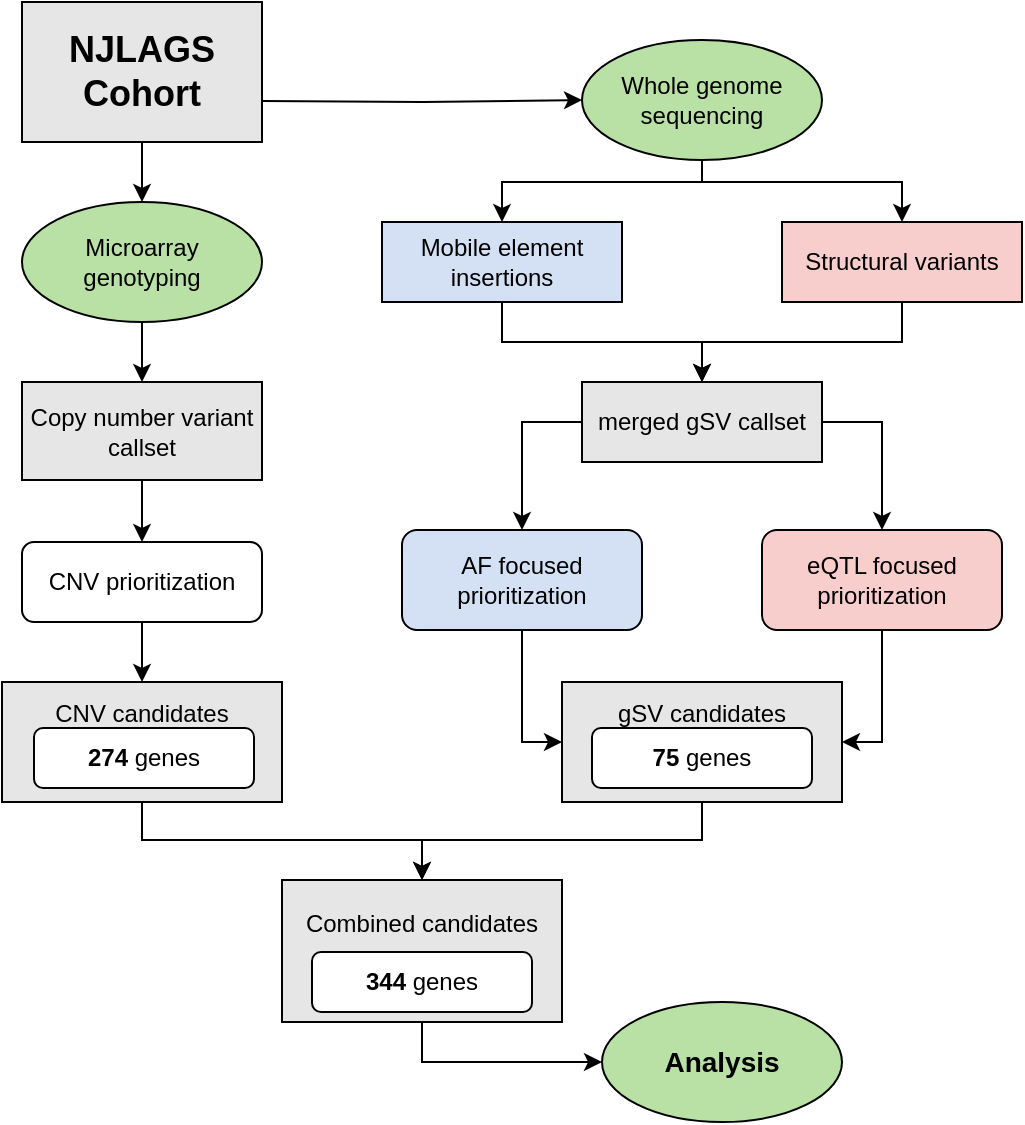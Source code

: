 <mxfile version="21.5.0" type="github">
  <diagram id="C5RBs43oDa-KdzZeNtuy" name="Page-1">
    <mxGraphModel dx="875" dy="431" grid="1" gridSize="10" guides="1" tooltips="1" connect="1" arrows="1" fold="1" page="1" pageScale="1" pageWidth="827" pageHeight="1169" math="0" shadow="0">
      <root>
        <mxCell id="WIyWlLk6GJQsqaUBKTNV-0" />
        <mxCell id="WIyWlLk6GJQsqaUBKTNV-1" parent="WIyWlLk6GJQsqaUBKTNV-0" />
        <mxCell id="5jc6JVskAi0j-pt9OFvf-29" style="edgeStyle=orthogonalEdgeStyle;rounded=0;orthogonalLoop=1;jettySize=auto;html=1;exitX=0.5;exitY=1;exitDx=0;exitDy=0;entryX=0.5;entryY=0;entryDx=0;entryDy=0;" edge="1" parent="WIyWlLk6GJQsqaUBKTNV-1" source="5jc6JVskAi0j-pt9OFvf-0" target="5jc6JVskAi0j-pt9OFvf-4">
          <mxGeometry relative="1" as="geometry" />
        </mxCell>
        <mxCell id="5jc6JVskAi0j-pt9OFvf-34" style="edgeStyle=orthogonalEdgeStyle;rounded=0;orthogonalLoop=1;jettySize=auto;html=1;exitX=1;exitY=0.75;exitDx=0;exitDy=0;entryX=0;entryY=0.5;entryDx=0;entryDy=0;" edge="1" parent="WIyWlLk6GJQsqaUBKTNV-1">
          <mxGeometry relative="1" as="geometry">
            <mxPoint x="160" y="79.5" as="sourcePoint" />
            <mxPoint x="320" y="79" as="targetPoint" />
          </mxGeometry>
        </mxCell>
        <mxCell id="5jc6JVskAi0j-pt9OFvf-0" value="&lt;font style=&quot;font-size: 18px;&quot;&gt;&lt;b&gt;NJLAGS Cohort&lt;/b&gt;&lt;/font&gt;" style="rounded=0;whiteSpace=wrap;html=1;fillColor=#E6E6E6;" vertex="1" parent="WIyWlLk6GJQsqaUBKTNV-1">
          <mxGeometry x="40" y="30" width="120" height="70" as="geometry" />
        </mxCell>
        <mxCell id="5jc6JVskAi0j-pt9OFvf-30" style="edgeStyle=orthogonalEdgeStyle;rounded=0;orthogonalLoop=1;jettySize=auto;html=1;exitX=0.5;exitY=1;exitDx=0;exitDy=0;entryX=0.5;entryY=0;entryDx=0;entryDy=0;" edge="1" parent="WIyWlLk6GJQsqaUBKTNV-1" source="5jc6JVskAi0j-pt9OFvf-4" target="5jc6JVskAi0j-pt9OFvf-13">
          <mxGeometry relative="1" as="geometry" />
        </mxCell>
        <mxCell id="5jc6JVskAi0j-pt9OFvf-4" value="Microarray genotyping" style="ellipse;whiteSpace=wrap;html=1;fillColor=#B9E0A5;" vertex="1" parent="WIyWlLk6GJQsqaUBKTNV-1">
          <mxGeometry x="40" y="130" width="120" height="60" as="geometry" />
        </mxCell>
        <mxCell id="5jc6JVskAi0j-pt9OFvf-35" style="edgeStyle=orthogonalEdgeStyle;rounded=0;orthogonalLoop=1;jettySize=auto;html=1;entryX=0.5;entryY=0;entryDx=0;entryDy=0;" edge="1" parent="WIyWlLk6GJQsqaUBKTNV-1" target="5jc6JVskAi0j-pt9OFvf-9">
          <mxGeometry relative="1" as="geometry">
            <mxPoint x="380" y="112" as="sourcePoint" />
            <Array as="points">
              <mxPoint x="380" y="120" />
              <mxPoint x="280" y="120" />
            </Array>
          </mxGeometry>
        </mxCell>
        <mxCell id="5jc6JVskAi0j-pt9OFvf-36" style="edgeStyle=orthogonalEdgeStyle;rounded=0;orthogonalLoop=1;jettySize=auto;html=1;exitX=0.5;exitY=1;exitDx=0;exitDy=0;entryX=0.5;entryY=0;entryDx=0;entryDy=0;" edge="1" parent="WIyWlLk6GJQsqaUBKTNV-1" source="5jc6JVskAi0j-pt9OFvf-5" target="5jc6JVskAi0j-pt9OFvf-10">
          <mxGeometry relative="1" as="geometry">
            <Array as="points">
              <mxPoint x="380" y="120" />
              <mxPoint x="480" y="120" />
            </Array>
          </mxGeometry>
        </mxCell>
        <mxCell id="5jc6JVskAi0j-pt9OFvf-5" value="Whole genome sequencing" style="ellipse;whiteSpace=wrap;html=1;fillColor=#B9E0A5;" vertex="1" parent="WIyWlLk6GJQsqaUBKTNV-1">
          <mxGeometry x="320" y="49" width="120" height="60" as="geometry" />
        </mxCell>
        <mxCell id="5jc6JVskAi0j-pt9OFvf-37" style="edgeStyle=orthogonalEdgeStyle;rounded=0;orthogonalLoop=1;jettySize=auto;html=1;exitX=0.5;exitY=1;exitDx=0;exitDy=0;entryX=0.5;entryY=0;entryDx=0;entryDy=0;" edge="1" parent="WIyWlLk6GJQsqaUBKTNV-1" source="5jc6JVskAi0j-pt9OFvf-9" target="5jc6JVskAi0j-pt9OFvf-11">
          <mxGeometry relative="1" as="geometry">
            <Array as="points">
              <mxPoint x="280" y="200" />
              <mxPoint x="380" y="200" />
            </Array>
          </mxGeometry>
        </mxCell>
        <mxCell id="5jc6JVskAi0j-pt9OFvf-9" value="Mobile element insertions" style="rounded=0;whiteSpace=wrap;html=1;fillColor=#D4E1F5;" vertex="1" parent="WIyWlLk6GJQsqaUBKTNV-1">
          <mxGeometry x="220" y="140" width="120" height="40" as="geometry" />
        </mxCell>
        <mxCell id="5jc6JVskAi0j-pt9OFvf-40" style="edgeStyle=orthogonalEdgeStyle;rounded=0;orthogonalLoop=1;jettySize=auto;html=1;exitX=0.5;exitY=1;exitDx=0;exitDy=0;entryX=0.5;entryY=0;entryDx=0;entryDy=0;" edge="1" parent="WIyWlLk6GJQsqaUBKTNV-1" source="5jc6JVskAi0j-pt9OFvf-10" target="5jc6JVskAi0j-pt9OFvf-11">
          <mxGeometry relative="1" as="geometry">
            <Array as="points">
              <mxPoint x="480" y="200" />
              <mxPoint x="380" y="200" />
            </Array>
          </mxGeometry>
        </mxCell>
        <mxCell id="5jc6JVskAi0j-pt9OFvf-10" value="Structural variants" style="rounded=0;whiteSpace=wrap;html=1;fillColor=#F8CECC;" vertex="1" parent="WIyWlLk6GJQsqaUBKTNV-1">
          <mxGeometry x="420" y="140" width="120" height="40" as="geometry" />
        </mxCell>
        <mxCell id="5jc6JVskAi0j-pt9OFvf-41" style="edgeStyle=orthogonalEdgeStyle;rounded=0;orthogonalLoop=1;jettySize=auto;html=1;exitX=0;exitY=0.5;exitDx=0;exitDy=0;entryX=0.5;entryY=0;entryDx=0;entryDy=0;" edge="1" parent="WIyWlLk6GJQsqaUBKTNV-1" source="5jc6JVskAi0j-pt9OFvf-11" target="5jc6JVskAi0j-pt9OFvf-15">
          <mxGeometry relative="1" as="geometry" />
        </mxCell>
        <mxCell id="5jc6JVskAi0j-pt9OFvf-42" style="edgeStyle=orthogonalEdgeStyle;rounded=0;orthogonalLoop=1;jettySize=auto;html=1;exitX=1;exitY=0.5;exitDx=0;exitDy=0;entryX=0.5;entryY=0;entryDx=0;entryDy=0;" edge="1" parent="WIyWlLk6GJQsqaUBKTNV-1" source="5jc6JVskAi0j-pt9OFvf-11" target="5jc6JVskAi0j-pt9OFvf-16">
          <mxGeometry relative="1" as="geometry" />
        </mxCell>
        <mxCell id="5jc6JVskAi0j-pt9OFvf-11" value="merged gSV callset" style="rounded=0;whiteSpace=wrap;html=1;fillColor=#E6E6E6;" vertex="1" parent="WIyWlLk6GJQsqaUBKTNV-1">
          <mxGeometry x="320" y="220" width="120" height="40" as="geometry" />
        </mxCell>
        <mxCell id="5jc6JVskAi0j-pt9OFvf-31" style="edgeStyle=orthogonalEdgeStyle;rounded=0;orthogonalLoop=1;jettySize=auto;html=1;exitX=0.5;exitY=1;exitDx=0;exitDy=0;entryX=0.5;entryY=0;entryDx=0;entryDy=0;" edge="1" parent="WIyWlLk6GJQsqaUBKTNV-1" source="5jc6JVskAi0j-pt9OFvf-13" target="5jc6JVskAi0j-pt9OFvf-14">
          <mxGeometry relative="1" as="geometry" />
        </mxCell>
        <mxCell id="5jc6JVskAi0j-pt9OFvf-13" value="Copy number variant callset" style="rounded=0;whiteSpace=wrap;html=1;fillColor=#E6E6E6;" vertex="1" parent="WIyWlLk6GJQsqaUBKTNV-1">
          <mxGeometry x="40" y="220" width="120" height="49" as="geometry" />
        </mxCell>
        <mxCell id="5jc6JVskAi0j-pt9OFvf-32" style="edgeStyle=orthogonalEdgeStyle;rounded=0;orthogonalLoop=1;jettySize=auto;html=1;exitX=0.5;exitY=1;exitDx=0;exitDy=0;entryX=0.5;entryY=0;entryDx=0;entryDy=0;" edge="1" parent="WIyWlLk6GJQsqaUBKTNV-1" source="5jc6JVskAi0j-pt9OFvf-14" target="5jc6JVskAi0j-pt9OFvf-18">
          <mxGeometry relative="1" as="geometry" />
        </mxCell>
        <mxCell id="5jc6JVskAi0j-pt9OFvf-14" value="&lt;div&gt;CNV prioritization&lt;/div&gt;" style="rounded=1;whiteSpace=wrap;html=1;" vertex="1" parent="WIyWlLk6GJQsqaUBKTNV-1">
          <mxGeometry x="40" y="300" width="120" height="40" as="geometry" />
        </mxCell>
        <mxCell id="5jc6JVskAi0j-pt9OFvf-43" style="edgeStyle=orthogonalEdgeStyle;rounded=0;orthogonalLoop=1;jettySize=auto;html=1;exitX=0.5;exitY=1;exitDx=0;exitDy=0;entryX=0;entryY=0.5;entryDx=0;entryDy=0;" edge="1" parent="WIyWlLk6GJQsqaUBKTNV-1" source="5jc6JVskAi0j-pt9OFvf-15" target="5jc6JVskAi0j-pt9OFvf-19">
          <mxGeometry relative="1" as="geometry" />
        </mxCell>
        <mxCell id="5jc6JVskAi0j-pt9OFvf-15" value="AF focused prioritization" style="rounded=1;whiteSpace=wrap;html=1;fillColor=#D4E1F5;" vertex="1" parent="WIyWlLk6GJQsqaUBKTNV-1">
          <mxGeometry x="230" y="294" width="120" height="50" as="geometry" />
        </mxCell>
        <mxCell id="5jc6JVskAi0j-pt9OFvf-44" style="edgeStyle=orthogonalEdgeStyle;rounded=0;orthogonalLoop=1;jettySize=auto;html=1;exitX=0.5;exitY=1;exitDx=0;exitDy=0;entryX=1;entryY=0.5;entryDx=0;entryDy=0;" edge="1" parent="WIyWlLk6GJQsqaUBKTNV-1" source="5jc6JVskAi0j-pt9OFvf-16" target="5jc6JVskAi0j-pt9OFvf-19">
          <mxGeometry relative="1" as="geometry" />
        </mxCell>
        <mxCell id="5jc6JVskAi0j-pt9OFvf-16" value="eQTL focused prioritization" style="rounded=1;whiteSpace=wrap;html=1;fillColor=#F8CECC;" vertex="1" parent="WIyWlLk6GJQsqaUBKTNV-1">
          <mxGeometry x="410" y="294" width="120" height="50" as="geometry" />
        </mxCell>
        <mxCell id="5jc6JVskAi0j-pt9OFvf-45" style="edgeStyle=orthogonalEdgeStyle;rounded=0;orthogonalLoop=1;jettySize=auto;html=1;exitX=0.5;exitY=1;exitDx=0;exitDy=0;entryX=0.5;entryY=0;entryDx=0;entryDy=0;" edge="1" parent="WIyWlLk6GJQsqaUBKTNV-1" source="5jc6JVskAi0j-pt9OFvf-18" target="5jc6JVskAi0j-pt9OFvf-20">
          <mxGeometry relative="1" as="geometry">
            <Array as="points">
              <mxPoint x="100" y="449" />
              <mxPoint x="240" y="449" />
            </Array>
          </mxGeometry>
        </mxCell>
        <mxCell id="5jc6JVskAi0j-pt9OFvf-18" value="&lt;div&gt;CNV candidates&lt;br&gt;&lt;/div&gt;&lt;div&gt;&lt;br&gt;&lt;/div&gt;&lt;div&gt;&amp;nbsp;&lt;br&gt;&lt;/div&gt;" style="rounded=0;whiteSpace=wrap;html=1;fillColor=#E6E6E6;" vertex="1" parent="WIyWlLk6GJQsqaUBKTNV-1">
          <mxGeometry x="30" y="370" width="140" height="60" as="geometry" />
        </mxCell>
        <mxCell id="5jc6JVskAi0j-pt9OFvf-46" style="edgeStyle=orthogonalEdgeStyle;rounded=0;orthogonalLoop=1;jettySize=auto;html=1;exitX=0.5;exitY=1;exitDx=0;exitDy=0;entryX=0.5;entryY=0;entryDx=0;entryDy=0;" edge="1" parent="WIyWlLk6GJQsqaUBKTNV-1" source="5jc6JVskAi0j-pt9OFvf-19" target="5jc6JVskAi0j-pt9OFvf-20">
          <mxGeometry relative="1" as="geometry">
            <Array as="points">
              <mxPoint x="380" y="449" />
              <mxPoint x="240" y="449" />
            </Array>
          </mxGeometry>
        </mxCell>
        <mxCell id="5jc6JVskAi0j-pt9OFvf-19" value="&lt;div&gt;gSV candidates&lt;br&gt;&lt;/div&gt;&lt;div&gt;&amp;nbsp;&lt;br&gt;&lt;/div&gt;&amp;nbsp;" style="rounded=0;whiteSpace=wrap;html=1;fillColor=#E6E6E6;" vertex="1" parent="WIyWlLk6GJQsqaUBKTNV-1">
          <mxGeometry x="310" y="370" width="140" height="60" as="geometry" />
        </mxCell>
        <mxCell id="5jc6JVskAi0j-pt9OFvf-47" style="edgeStyle=orthogonalEdgeStyle;rounded=0;orthogonalLoop=1;jettySize=auto;html=1;exitX=0.5;exitY=1;exitDx=0;exitDy=0;entryX=0;entryY=0.5;entryDx=0;entryDy=0;" edge="1" parent="WIyWlLk6GJQsqaUBKTNV-1" source="5jc6JVskAi0j-pt9OFvf-20" target="5jc6JVskAi0j-pt9OFvf-24">
          <mxGeometry relative="1" as="geometry" />
        </mxCell>
        <mxCell id="5jc6JVskAi0j-pt9OFvf-20" value="&lt;div&gt;Combined candidates&lt;br&gt;&lt;/div&gt;&lt;div&gt;&lt;br&gt;&lt;/div&gt;&lt;div&gt;&lt;br&gt;&lt;/div&gt;" style="rounded=0;whiteSpace=wrap;html=1;fillColor=#E6E6E6;" vertex="1" parent="WIyWlLk6GJQsqaUBKTNV-1">
          <mxGeometry x="170" y="469" width="140" height="71" as="geometry" />
        </mxCell>
        <mxCell id="5jc6JVskAi0j-pt9OFvf-24" value="&lt;font style=&quot;font-size: 14px;&quot;&gt;&lt;b&gt;Analysis&lt;/b&gt;&lt;/font&gt;" style="ellipse;whiteSpace=wrap;html=1;fillColor=#B9E0A5;" vertex="1" parent="WIyWlLk6GJQsqaUBKTNV-1">
          <mxGeometry x="330" y="530" width="120" height="60" as="geometry" />
        </mxCell>
        <mxCell id="5jc6JVskAi0j-pt9OFvf-50" value="&lt;b&gt;274&lt;/b&gt; genes" style="rounded=1;whiteSpace=wrap;html=1;" vertex="1" parent="WIyWlLk6GJQsqaUBKTNV-1">
          <mxGeometry x="46" y="393" width="110" height="30" as="geometry" />
        </mxCell>
        <mxCell id="5jc6JVskAi0j-pt9OFvf-51" value="&lt;b&gt;75&lt;/b&gt; genes" style="rounded=1;whiteSpace=wrap;html=1;" vertex="1" parent="WIyWlLk6GJQsqaUBKTNV-1">
          <mxGeometry x="325" y="393" width="110" height="30" as="geometry" />
        </mxCell>
        <mxCell id="5jc6JVskAi0j-pt9OFvf-52" value="&lt;b&gt;344&lt;/b&gt; genes" style="rounded=1;whiteSpace=wrap;html=1;" vertex="1" parent="WIyWlLk6GJQsqaUBKTNV-1">
          <mxGeometry x="185" y="505" width="110" height="30" as="geometry" />
        </mxCell>
      </root>
    </mxGraphModel>
  </diagram>
</mxfile>
